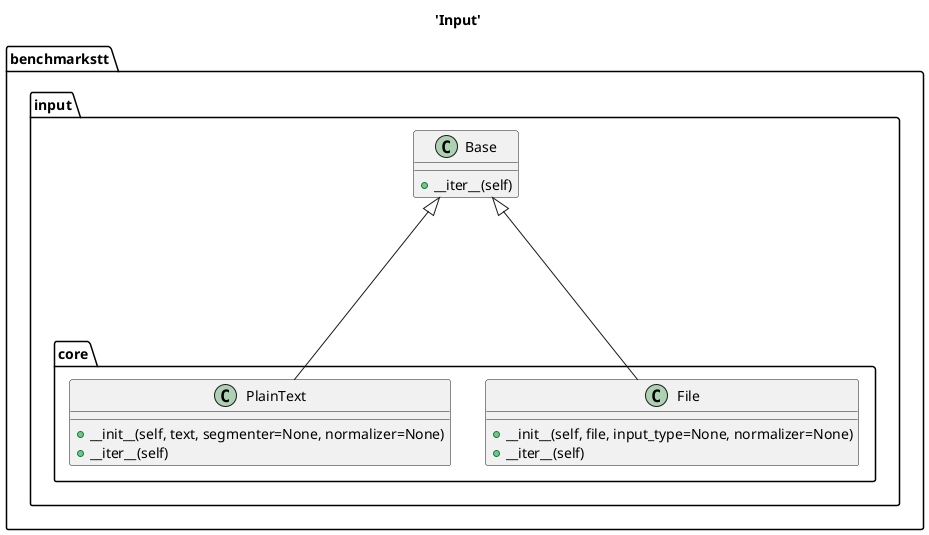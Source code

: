 @startuml
title 'Input'
		class benchmarkstt.input.core.PlainText {
			+__init__(self, text, segmenter=None, normalizer=None)
			+__iter__(self)
		}
		class benchmarkstt.input.Base {
			+__iter__(self)
		}
		class benchmarkstt.input.core.File {
			+__init__(self, file, input_type=None, normalizer=None)
			+__iter__(self)
		}

benchmarkstt.input.core.PlainText --up--|> benchmarkstt.input.Base
benchmarkstt.input.core.File --up--|> benchmarkstt.input.Base
@enduml